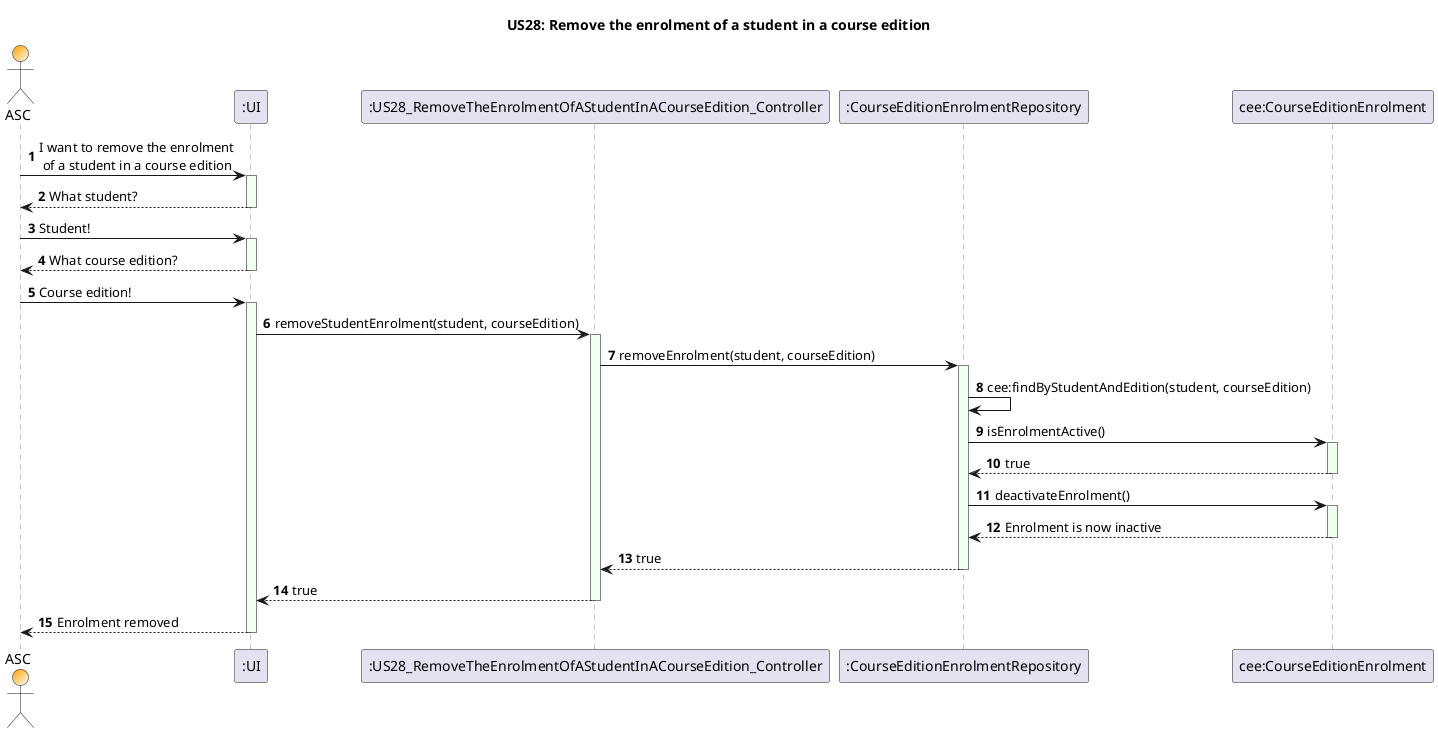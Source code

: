 @startuml
skinparam sequence {

LifeLineBorderColor Grey
LifeLineBackgroundColor HoneyDew
}

title US28: Remove the enrolment of a student in a course edition

actor ASC #Orange/White
participant ":UI" as UI
participant ":US28_RemoveTheEnrolmentOfAStudentInACourseEdition_Controller" as Controller
participant ":CourseEditionEnrolmentRepository" as Repository
participant "cee:CourseEditionEnrolment" as Enrolment
autonumber

ASC -> UI : I want to remove the enrolment\n of a student in a course edition
activate UI
UI --> ASC : What student?
deactivate UI
ASC -> UI : Student!
activate UI
UI --> ASC : What course edition?
deactivate UI
ASC -> UI : Course edition!
activate UI

UI -> Controller : removeStudentEnrolment(student, courseEdition)
activate Controller

Controller -> Repository : removeEnrolment(student, courseEdition)
activate Repository

Repository -> Repository : cee:findByStudentAndEdition(student, courseEdition)

Repository -> Enrolment : isEnrolmentActive()
activate Enrolment
Enrolment --> Repository : true
deactivate Enrolment

Repository -> Enrolment : deactivateEnrolment()
activate Enrolment
Enrolment --> Repository : Enrolment is now inactive
deactivate Enrolment

Repository --> Controller : true
deactivate Repository

Controller --> UI : true
deactivate Controller
UI --> ASC : Enrolment removed
deactivate UI

@enduml
